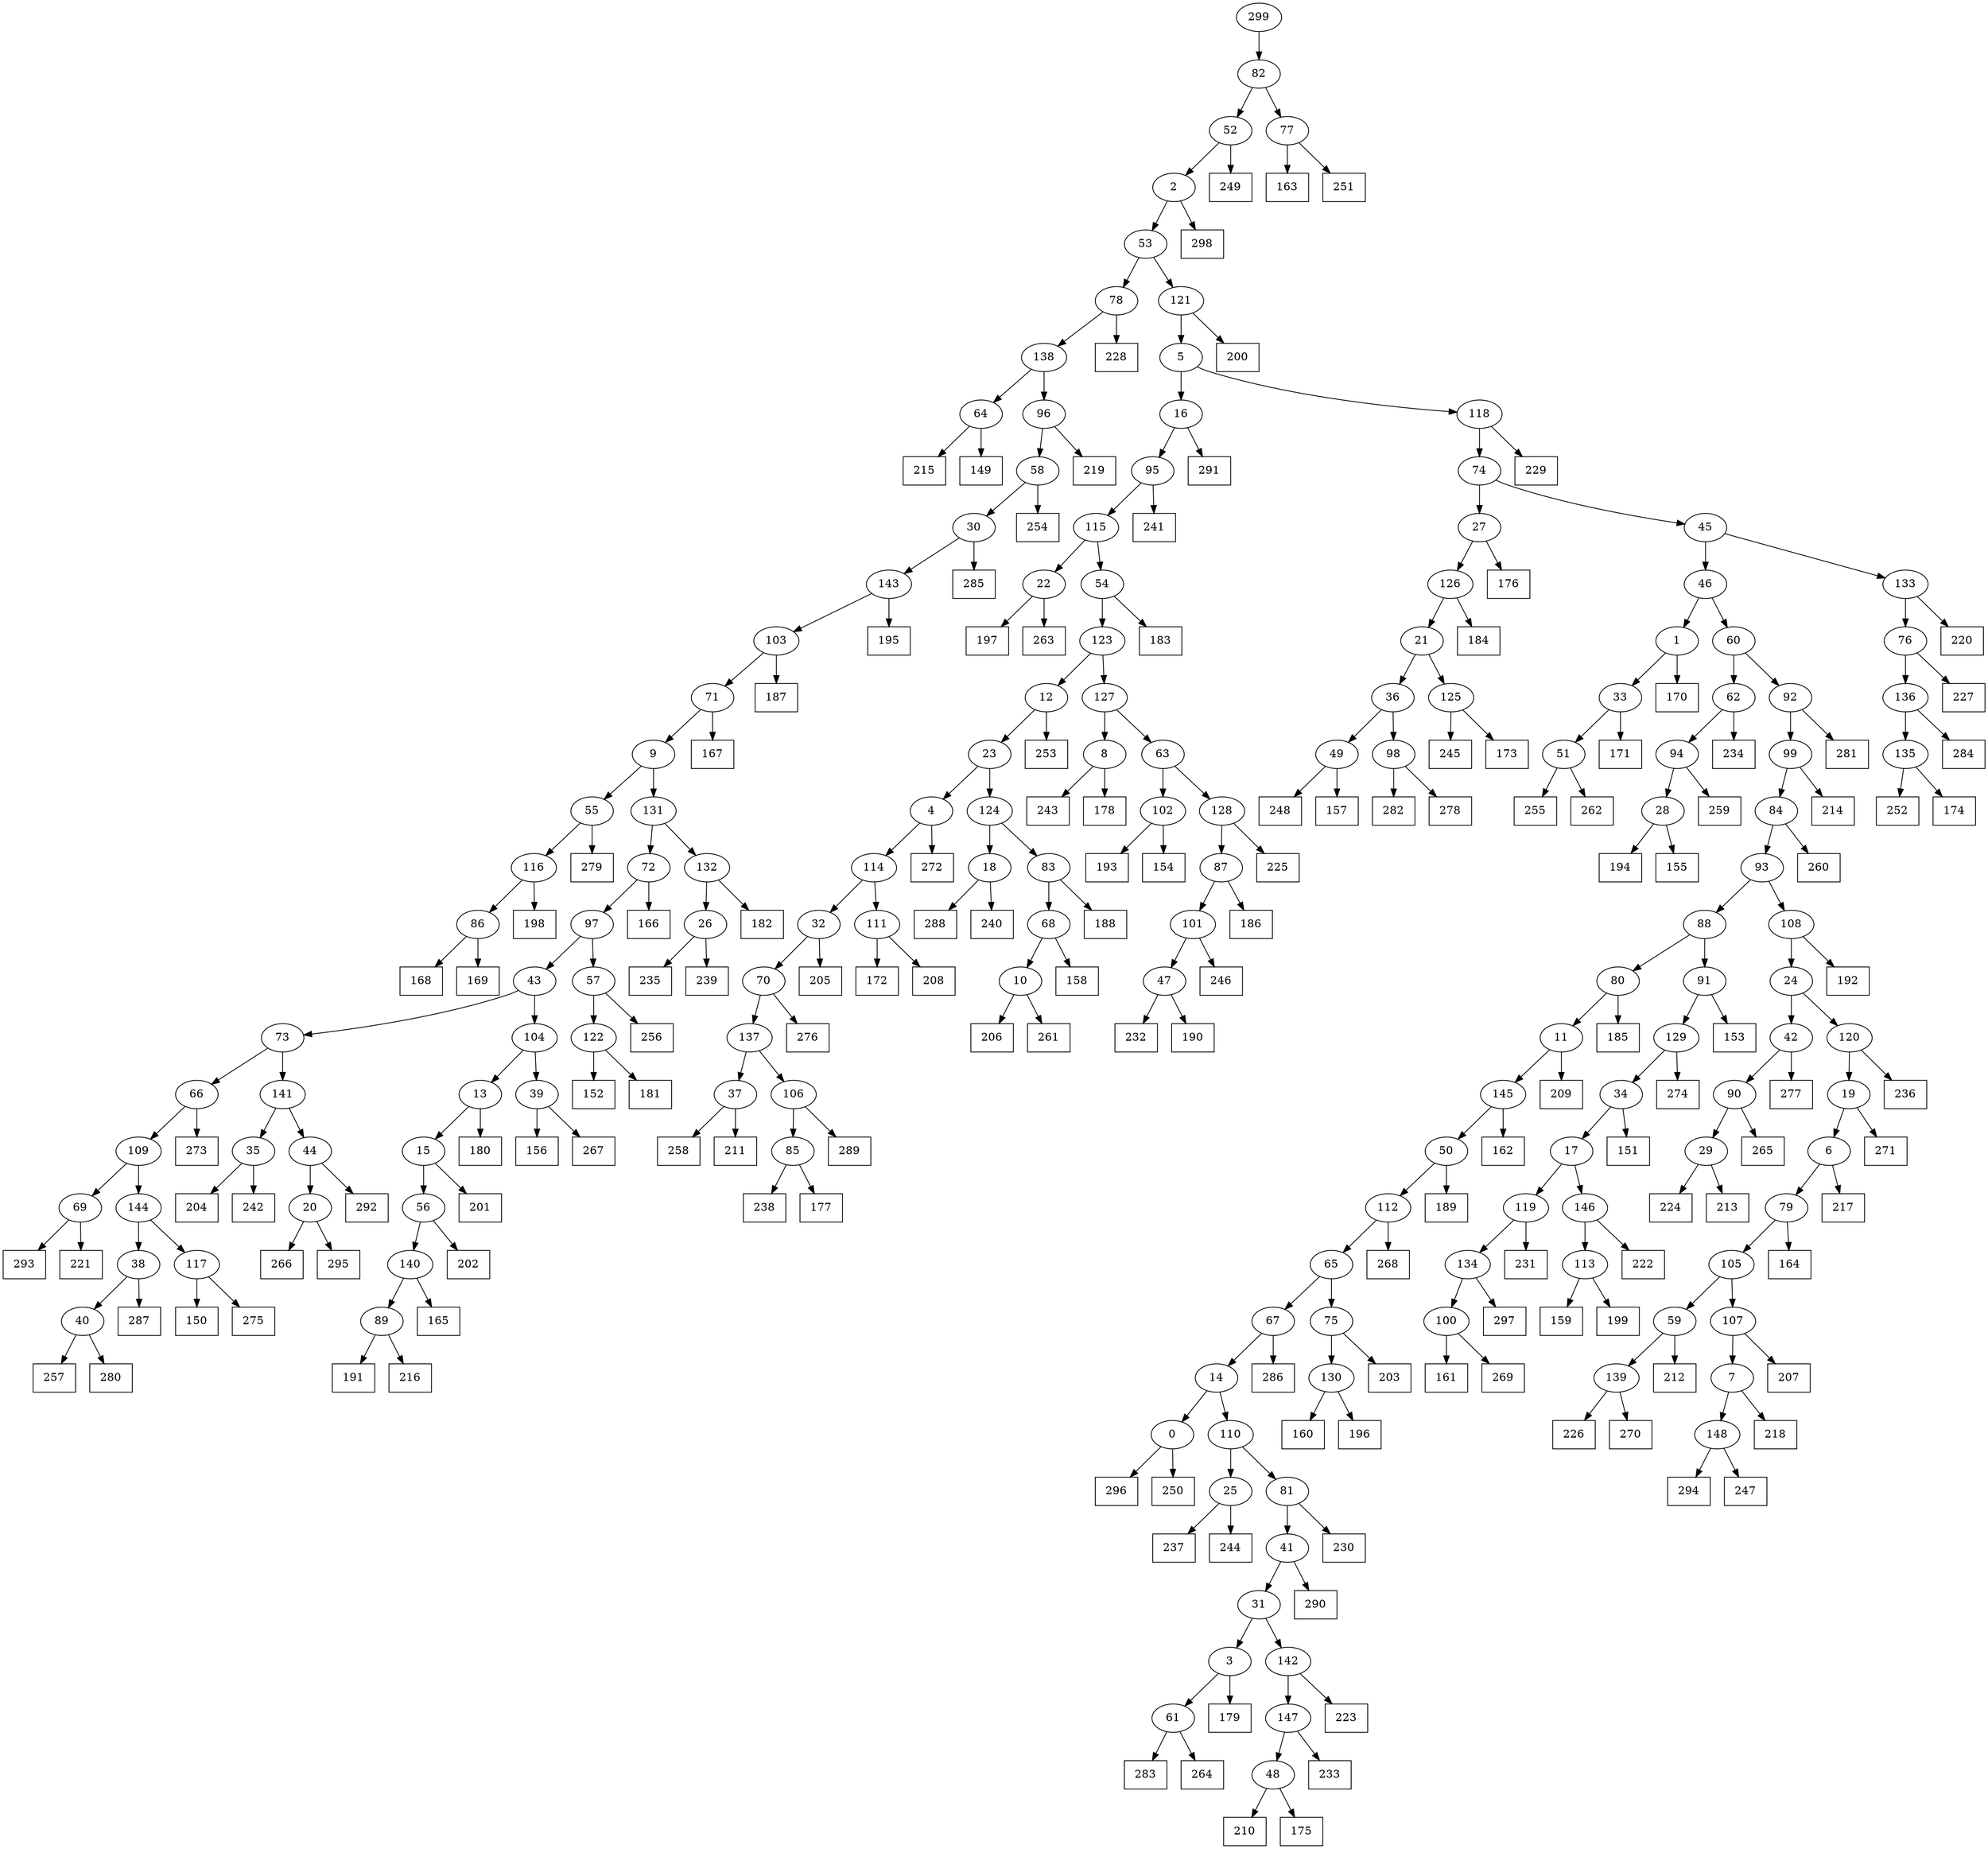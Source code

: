 digraph G {
0[label="0"];
1[label="1"];
2[label="2"];
3[label="3"];
4[label="4"];
5[label="5"];
6[label="6"];
7[label="7"];
8[label="8"];
9[label="9"];
10[label="10"];
11[label="11"];
12[label="12"];
13[label="13"];
14[label="14"];
15[label="15"];
16[label="16"];
17[label="17"];
18[label="18"];
19[label="19"];
20[label="20"];
21[label="21"];
22[label="22"];
23[label="23"];
24[label="24"];
25[label="25"];
26[label="26"];
27[label="27"];
28[label="28"];
29[label="29"];
30[label="30"];
31[label="31"];
32[label="32"];
33[label="33"];
34[label="34"];
35[label="35"];
36[label="36"];
37[label="37"];
38[label="38"];
39[label="39"];
40[label="40"];
41[label="41"];
42[label="42"];
43[label="43"];
44[label="44"];
45[label="45"];
46[label="46"];
47[label="47"];
48[label="48"];
49[label="49"];
50[label="50"];
51[label="51"];
52[label="52"];
53[label="53"];
54[label="54"];
55[label="55"];
56[label="56"];
57[label="57"];
58[label="58"];
59[label="59"];
60[label="60"];
61[label="61"];
62[label="62"];
63[label="63"];
64[label="64"];
65[label="65"];
66[label="66"];
67[label="67"];
68[label="68"];
69[label="69"];
70[label="70"];
71[label="71"];
72[label="72"];
73[label="73"];
74[label="74"];
75[label="75"];
76[label="76"];
77[label="77"];
78[label="78"];
79[label="79"];
80[label="80"];
81[label="81"];
82[label="82"];
83[label="83"];
84[label="84"];
85[label="85"];
86[label="86"];
87[label="87"];
88[label="88"];
89[label="89"];
90[label="90"];
91[label="91"];
92[label="92"];
93[label="93"];
94[label="94"];
95[label="95"];
96[label="96"];
97[label="97"];
98[label="98"];
99[label="99"];
100[label="100"];
101[label="101"];
102[label="102"];
103[label="103"];
104[label="104"];
105[label="105"];
106[label="106"];
107[label="107"];
108[label="108"];
109[label="109"];
110[label="110"];
111[label="111"];
112[label="112"];
113[label="113"];
114[label="114"];
115[label="115"];
116[label="116"];
117[label="117"];
118[label="118"];
119[label="119"];
120[label="120"];
121[label="121"];
122[label="122"];
123[label="123"];
124[label="124"];
125[label="125"];
126[label="126"];
127[label="127"];
128[label="128"];
129[label="129"];
130[label="130"];
131[label="131"];
132[label="132"];
133[label="133"];
134[label="134"];
135[label="135"];
136[label="136"];
137[label="137"];
138[label="138"];
139[label="139"];
140[label="140"];
141[label="141"];
142[label="142"];
143[label="143"];
144[label="144"];
145[label="145"];
146[label="146"];
147[label="147"];
148[label="148"];
149[shape=box,label="209"];
150[shape=box,label="184"];
151[shape=box,label="171"];
152[shape=box,label="187"];
153[shape=box,label="282"];
154[shape=box,label="189"];
155[shape=box,label="298"];
156[shape=box,label="194"];
157[shape=box,label="195"];
158[shape=box,label="278"];
159[shape=box,label="249"];
160[shape=box,label="176"];
161[shape=box,label="188"];
162[shape=box,label="296"];
163[shape=box,label="292"];
164[shape=box,label="192"];
165[shape=box,label="272"];
166[shape=box,label="255"];
167[shape=box,label="291"];
168[shape=box,label="204"];
169[shape=box,label="285"];
170[shape=box,label="160"];
171[shape=box,label="200"];
172[shape=box,label="153"];
173[shape=box,label="152"];
174[shape=box,label="191"];
175[shape=box,label="232"];
176[shape=box,label="228"];
177[shape=box,label="248"];
178[shape=box,label="161"];
179[shape=box,label="245"];
180[shape=box,label="288"];
181[shape=box,label="168"];
182[shape=box,label="258"];
183[shape=box,label="250"];
184[shape=box,label="166"];
185[shape=box,label="201"];
186[shape=box,label="226"];
187[shape=box,label="294"];
188[shape=box,label="257"];
189[shape=box,label="223"];
190[shape=box,label="242"];
191[shape=box,label="220"];
192[shape=box,label="193"];
193[shape=box,label="197"];
194[shape=box,label="279"];
195[shape=box,label="235"];
196[shape=box,label="179"];
197[shape=box,label="216"];
198[shape=box,label="165"];
199[shape=box,label="276"];
200[shape=box,label="159"];
201[shape=box,label="247"];
202[shape=box,label="289"];
203[shape=box,label="212"];
204[shape=box,label="222"];
205[shape=box,label="284"];
206[shape=box,label="297"];
207[shape=box,label="214"];
208[shape=box,label="182"];
209[shape=box,label="219"];
210[shape=box,label="252"];
211[shape=box,label="190"];
212[shape=box,label="215"];
213[shape=box,label="239"];
214[shape=box,label="256"];
215[shape=box,label="183"];
216[shape=box,label="281"];
217[shape=box,label="172"];
218[shape=box,label="231"];
219[shape=box,label="180"];
220[shape=box,label="237"];
221[shape=box,label="293"];
222[shape=box,label="246"];
223[shape=box,label="163"];
224[shape=box,label="156"];
225[shape=box,label="271"];
226[shape=box,label="238"];
227[shape=box,label="266"];
228[shape=box,label="259"];
229[shape=box,label="181"];
230[shape=box,label="229"];
231[shape=box,label="157"];
232[shape=box,label="149"];
233[shape=box,label="208"];
234[shape=box,label="233"];
235[shape=box,label="210"];
236[shape=box,label="290"];
237[shape=box,label="263"];
238[shape=box,label="274"];
239[shape=box,label="205"];
240[shape=box,label="277"];
241[shape=box,label="174"];
242[shape=box,label="253"];
243[shape=box,label="267"];
244[shape=box,label="162"];
245[shape=box,label="167"];
246[shape=box,label="186"];
247[shape=box,label="240"];
248[shape=box,label="155"];
249[shape=box,label="217"];
250[shape=box,label="202"];
251[shape=box,label="175"];
252[shape=box,label="283"];
253[shape=box,label="234"];
254[shape=box,label="241"];
255[shape=box,label="273"];
256[shape=box,label="196"];
257[shape=box,label="207"];
258[shape=box,label="199"];
259[shape=box,label="280"];
260[shape=box,label="206"];
261[shape=box,label="170"];
262[shape=box,label="230"];
263[shape=box,label="218"];
264[shape=box,label="265"];
265[shape=box,label="286"];
266[shape=box,label="150"];
267[shape=box,label="262"];
268[shape=box,label="243"];
269[shape=box,label="264"];
270[shape=box,label="225"];
271[shape=box,label="198"];
272[shape=box,label="295"];
273[shape=box,label="227"];
274[shape=box,label="260"];
275[shape=box,label="270"];
276[shape=box,label="173"];
277[shape=box,label="268"];
278[shape=box,label="151"];
279[shape=box,label="224"];
280[shape=box,label="269"];
281[shape=box,label="221"];
282[shape=box,label="213"];
283[shape=box,label="158"];
284[shape=box,label="164"];
285[shape=box,label="178"];
286[shape=box,label="261"];
287[shape=box,label="169"];
288[shape=box,label="185"];
289[shape=box,label="203"];
290[shape=box,label="244"];
291[shape=box,label="254"];
292[shape=box,label="177"];
293[shape=box,label="211"];
294[shape=box,label="154"];
295[shape=box,label="275"];
296[shape=box,label="236"];
297[shape=box,label="251"];
298[shape=box,label="287"];
299[label="299"];
12->242 ;
15->185 ;
40->259 ;
69->221 ;
86->181 ;
117->266 ;
72->184 ;
7->263 ;
9->55 ;
76->273 ;
142->189 ;
11->149 ;
61->252 ;
59->203 ;
125->179 ;
94->228 ;
23->4 ;
10->260 ;
81->262 ;
70->199 ;
56->250 ;
74->45 ;
3->196 ;
40->188 ;
115->54 ;
129->238 ;
67->265 ;
16->167 ;
102->192 ;
64->212 ;
131->72 ;
14->0 ;
0->183 ;
102->294 ;
66->255 ;
48->235 ;
55->194 ;
8->268 ;
147->234 ;
71->245 ;
142->147 ;
139->275 ;
134->206 ;
54->123 ;
130->256 ;
126->150 ;
132->208 ;
61->269 ;
120->19 ;
22->193 ;
16->95 ;
75->289 ;
123->12 ;
62->253 ;
120->296 ;
18->247 ;
27->160 ;
89->174 ;
20->227 ;
146->204 ;
103->152 ;
63->128 ;
148->201 ;
96->58 ;
123->127 ;
42->240 ;
79->284 ;
111->217 ;
80->11 ;
25->290 ;
50->154 ;
12->23 ;
23->124 ;
86->287 ;
14->110 ;
107->7 ;
24->120 ;
83->161 ;
65->75 ;
64->232 ;
19->6 ;
6->249 ;
35->168 ;
107->257 ;
25->220 ;
0->162 ;
75->130 ;
130->170 ;
52->159 ;
35->190 ;
88->91 ;
98->158 ;
116->271 ;
143->157 ;
24->42 ;
125->276 ;
103->71 ;
108->24 ;
95->115 ;
115->22 ;
91->172 ;
47->211 ;
47->175 ;
58->30 ;
30->143 ;
108->164 ;
51->166 ;
113->200 ;
21->125 ;
5->16 ;
106->202 ;
90->264 ;
145->244 ;
137->106 ;
138->96 ;
118->230 ;
11->145 ;
119->218 ;
37->182 ;
22->237 ;
136->205 ;
89->197 ;
30->169 ;
93->108 ;
122->173 ;
124->83 ;
83->68 ;
32->70 ;
37->293 ;
105->107 ;
4->165 ;
28->248 ;
26->213 ;
4->114 ;
112->65 ;
33->51 ;
128->270 ;
7->148 ;
148->187 ;
65->67 ;
145->50 ;
29->279 ;
45->46 ;
96->209 ;
109->144 ;
144->117 ;
66->109 ;
109->69 ;
127->8 ;
8->285 ;
126->21 ;
38->40 ;
140->198 ;
84->274 ;
41->31 ;
141->35 ;
81->41 ;
41->236 ;
99->207 ;
70->137 ;
137->37 ;
92->216 ;
113->258 ;
20->272 ;
106->85 ;
85->292 ;
100->178 ;
122->229 ;
299->82 ;
110->81 ;
28->156 ;
135->241 ;
111->233 ;
26->195 ;
46->60 ;
60->92 ;
77->297 ;
146->113 ;
43->73 ;
1->261 ;
39->224 ;
57->122 ;
73->66 ;
116->86 ;
27->126 ;
36->49 ;
49->231 ;
1->33 ;
2->53 ;
19->225 ;
55->116 ;
98->153 ;
78->176 ;
31->142 ;
104->39 ;
39->243 ;
51->267 ;
131->132 ;
132->26 ;
135->210 ;
77->223 ;
46->1 ;
92->99 ;
31->3 ;
3->61 ;
85->226 ;
13->15 ;
127->63 ;
63->102 ;
139->186 ;
50->112 ;
138->64 ;
69->281 ;
136->135 ;
134->100 ;
100->280 ;
82->52 ;
52->2 ;
49->177 ;
94->28 ;
34->17 ;
140->89 ;
21->36 ;
36->98 ;
112->277 ;
91->129 ;
129->34 ;
117->295 ;
6->79 ;
79->105 ;
13->219 ;
118->74 ;
74->27 ;
17->146 ;
17->119 ;
34->278 ;
88->80 ;
80->288 ;
110->25 ;
124->18 ;
82->77 ;
101->47 ;
143->103 ;
121->171 ;
33->151 ;
71->9 ;
9->131 ;
73->141 ;
58->291 ;
147->48 ;
48->251 ;
60->62 ;
62->94 ;
105->59 ;
15->56 ;
56->140 ;
67->14 ;
141->44 ;
44->163 ;
2->155 ;
57->214 ;
101->222 ;
114->32 ;
32->239 ;
18->180 ;
97->43 ;
54->215 ;
42->90 ;
90->29 ;
44->20 ;
45->133 ;
133->191 ;
87->246 ;
121->5 ;
5->118 ;
53->121 ;
72->97 ;
97->57 ;
119->134 ;
128->87 ;
87->101 ;
99->84 ;
133->76 ;
76->136 ;
68->283 ;
43->104 ;
104->13 ;
114->111 ;
144->38 ;
38->298 ;
29->282 ;
53->78 ;
78->138 ;
95->254 ;
84->93 ;
93->88 ;
59->139 ;
68->10 ;
10->286 ;
}
